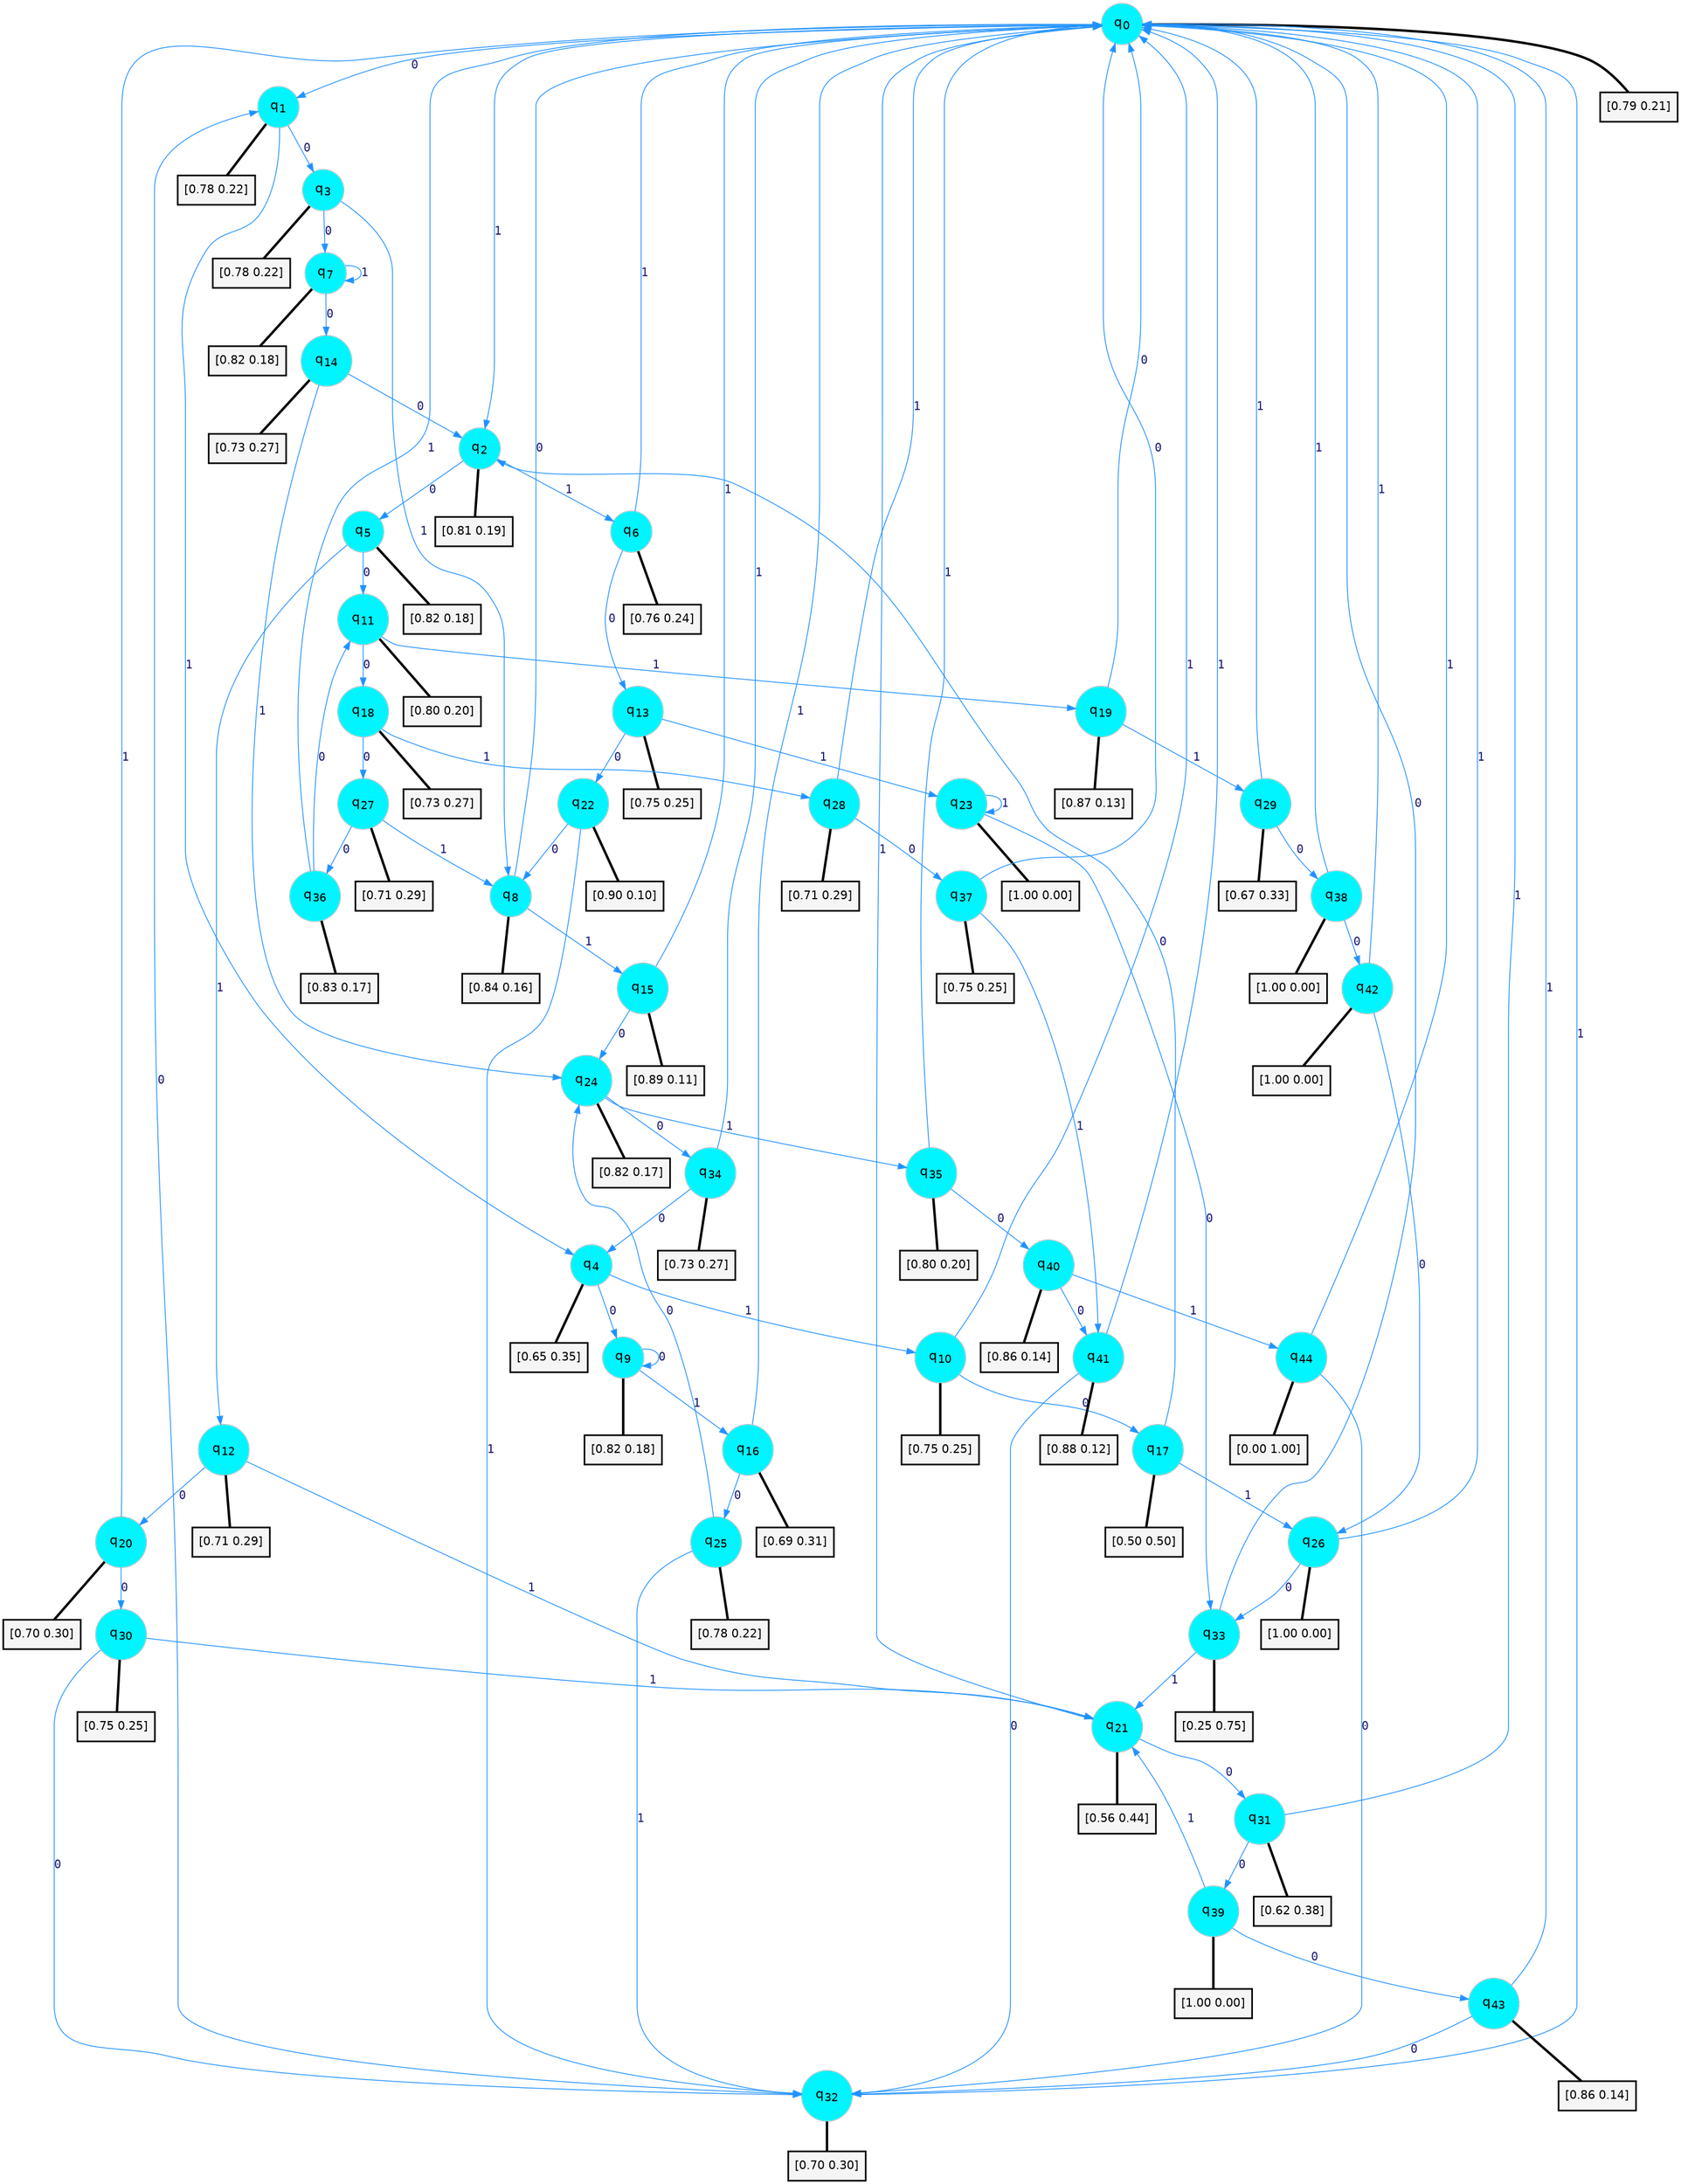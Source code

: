 digraph G {
graph [
bgcolor=transparent, dpi=300, rankdir=TD, size="40,25"];
node [
color=gray, fillcolor=turquoise1, fontcolor=black, fontname=Helvetica, fontsize=16, fontweight=bold, shape=circle, style=filled];
edge [
arrowsize=1, color=dodgerblue1, fontcolor=midnightblue, fontname=courier, fontweight=bold, penwidth=1, style=solid, weight=20];
0[label=<q<SUB>0</SUB>>];
1[label=<q<SUB>1</SUB>>];
2[label=<q<SUB>2</SUB>>];
3[label=<q<SUB>3</SUB>>];
4[label=<q<SUB>4</SUB>>];
5[label=<q<SUB>5</SUB>>];
6[label=<q<SUB>6</SUB>>];
7[label=<q<SUB>7</SUB>>];
8[label=<q<SUB>8</SUB>>];
9[label=<q<SUB>9</SUB>>];
10[label=<q<SUB>10</SUB>>];
11[label=<q<SUB>11</SUB>>];
12[label=<q<SUB>12</SUB>>];
13[label=<q<SUB>13</SUB>>];
14[label=<q<SUB>14</SUB>>];
15[label=<q<SUB>15</SUB>>];
16[label=<q<SUB>16</SUB>>];
17[label=<q<SUB>17</SUB>>];
18[label=<q<SUB>18</SUB>>];
19[label=<q<SUB>19</SUB>>];
20[label=<q<SUB>20</SUB>>];
21[label=<q<SUB>21</SUB>>];
22[label=<q<SUB>22</SUB>>];
23[label=<q<SUB>23</SUB>>];
24[label=<q<SUB>24</SUB>>];
25[label=<q<SUB>25</SUB>>];
26[label=<q<SUB>26</SUB>>];
27[label=<q<SUB>27</SUB>>];
28[label=<q<SUB>28</SUB>>];
29[label=<q<SUB>29</SUB>>];
30[label=<q<SUB>30</SUB>>];
31[label=<q<SUB>31</SUB>>];
32[label=<q<SUB>32</SUB>>];
33[label=<q<SUB>33</SUB>>];
34[label=<q<SUB>34</SUB>>];
35[label=<q<SUB>35</SUB>>];
36[label=<q<SUB>36</SUB>>];
37[label=<q<SUB>37</SUB>>];
38[label=<q<SUB>38</SUB>>];
39[label=<q<SUB>39</SUB>>];
40[label=<q<SUB>40</SUB>>];
41[label=<q<SUB>41</SUB>>];
42[label=<q<SUB>42</SUB>>];
43[label=<q<SUB>43</SUB>>];
44[label=<q<SUB>44</SUB>>];
45[label="[0.79 0.21]", shape=box,fontcolor=black, fontname=Helvetica, fontsize=14, penwidth=2, fillcolor=whitesmoke,color=black];
46[label="[0.78 0.22]", shape=box,fontcolor=black, fontname=Helvetica, fontsize=14, penwidth=2, fillcolor=whitesmoke,color=black];
47[label="[0.81 0.19]", shape=box,fontcolor=black, fontname=Helvetica, fontsize=14, penwidth=2, fillcolor=whitesmoke,color=black];
48[label="[0.78 0.22]", shape=box,fontcolor=black, fontname=Helvetica, fontsize=14, penwidth=2, fillcolor=whitesmoke,color=black];
49[label="[0.65 0.35]", shape=box,fontcolor=black, fontname=Helvetica, fontsize=14, penwidth=2, fillcolor=whitesmoke,color=black];
50[label="[0.82 0.18]", shape=box,fontcolor=black, fontname=Helvetica, fontsize=14, penwidth=2, fillcolor=whitesmoke,color=black];
51[label="[0.76 0.24]", shape=box,fontcolor=black, fontname=Helvetica, fontsize=14, penwidth=2, fillcolor=whitesmoke,color=black];
52[label="[0.82 0.18]", shape=box,fontcolor=black, fontname=Helvetica, fontsize=14, penwidth=2, fillcolor=whitesmoke,color=black];
53[label="[0.84 0.16]", shape=box,fontcolor=black, fontname=Helvetica, fontsize=14, penwidth=2, fillcolor=whitesmoke,color=black];
54[label="[0.82 0.18]", shape=box,fontcolor=black, fontname=Helvetica, fontsize=14, penwidth=2, fillcolor=whitesmoke,color=black];
55[label="[0.75 0.25]", shape=box,fontcolor=black, fontname=Helvetica, fontsize=14, penwidth=2, fillcolor=whitesmoke,color=black];
56[label="[0.80 0.20]", shape=box,fontcolor=black, fontname=Helvetica, fontsize=14, penwidth=2, fillcolor=whitesmoke,color=black];
57[label="[0.71 0.29]", shape=box,fontcolor=black, fontname=Helvetica, fontsize=14, penwidth=2, fillcolor=whitesmoke,color=black];
58[label="[0.75 0.25]", shape=box,fontcolor=black, fontname=Helvetica, fontsize=14, penwidth=2, fillcolor=whitesmoke,color=black];
59[label="[0.73 0.27]", shape=box,fontcolor=black, fontname=Helvetica, fontsize=14, penwidth=2, fillcolor=whitesmoke,color=black];
60[label="[0.89 0.11]", shape=box,fontcolor=black, fontname=Helvetica, fontsize=14, penwidth=2, fillcolor=whitesmoke,color=black];
61[label="[0.69 0.31]", shape=box,fontcolor=black, fontname=Helvetica, fontsize=14, penwidth=2, fillcolor=whitesmoke,color=black];
62[label="[0.50 0.50]", shape=box,fontcolor=black, fontname=Helvetica, fontsize=14, penwidth=2, fillcolor=whitesmoke,color=black];
63[label="[0.73 0.27]", shape=box,fontcolor=black, fontname=Helvetica, fontsize=14, penwidth=2, fillcolor=whitesmoke,color=black];
64[label="[0.87 0.13]", shape=box,fontcolor=black, fontname=Helvetica, fontsize=14, penwidth=2, fillcolor=whitesmoke,color=black];
65[label="[0.70 0.30]", shape=box,fontcolor=black, fontname=Helvetica, fontsize=14, penwidth=2, fillcolor=whitesmoke,color=black];
66[label="[0.56 0.44]", shape=box,fontcolor=black, fontname=Helvetica, fontsize=14, penwidth=2, fillcolor=whitesmoke,color=black];
67[label="[0.90 0.10]", shape=box,fontcolor=black, fontname=Helvetica, fontsize=14, penwidth=2, fillcolor=whitesmoke,color=black];
68[label="[1.00 0.00]", shape=box,fontcolor=black, fontname=Helvetica, fontsize=14, penwidth=2, fillcolor=whitesmoke,color=black];
69[label="[0.82 0.17]", shape=box,fontcolor=black, fontname=Helvetica, fontsize=14, penwidth=2, fillcolor=whitesmoke,color=black];
70[label="[0.78 0.22]", shape=box,fontcolor=black, fontname=Helvetica, fontsize=14, penwidth=2, fillcolor=whitesmoke,color=black];
71[label="[1.00 0.00]", shape=box,fontcolor=black, fontname=Helvetica, fontsize=14, penwidth=2, fillcolor=whitesmoke,color=black];
72[label="[0.71 0.29]", shape=box,fontcolor=black, fontname=Helvetica, fontsize=14, penwidth=2, fillcolor=whitesmoke,color=black];
73[label="[0.71 0.29]", shape=box,fontcolor=black, fontname=Helvetica, fontsize=14, penwidth=2, fillcolor=whitesmoke,color=black];
74[label="[0.67 0.33]", shape=box,fontcolor=black, fontname=Helvetica, fontsize=14, penwidth=2, fillcolor=whitesmoke,color=black];
75[label="[0.75 0.25]", shape=box,fontcolor=black, fontname=Helvetica, fontsize=14, penwidth=2, fillcolor=whitesmoke,color=black];
76[label="[0.62 0.38]", shape=box,fontcolor=black, fontname=Helvetica, fontsize=14, penwidth=2, fillcolor=whitesmoke,color=black];
77[label="[0.70 0.30]", shape=box,fontcolor=black, fontname=Helvetica, fontsize=14, penwidth=2, fillcolor=whitesmoke,color=black];
78[label="[0.25 0.75]", shape=box,fontcolor=black, fontname=Helvetica, fontsize=14, penwidth=2, fillcolor=whitesmoke,color=black];
79[label="[0.73 0.27]", shape=box,fontcolor=black, fontname=Helvetica, fontsize=14, penwidth=2, fillcolor=whitesmoke,color=black];
80[label="[0.80 0.20]", shape=box,fontcolor=black, fontname=Helvetica, fontsize=14, penwidth=2, fillcolor=whitesmoke,color=black];
81[label="[0.83 0.17]", shape=box,fontcolor=black, fontname=Helvetica, fontsize=14, penwidth=2, fillcolor=whitesmoke,color=black];
82[label="[0.75 0.25]", shape=box,fontcolor=black, fontname=Helvetica, fontsize=14, penwidth=2, fillcolor=whitesmoke,color=black];
83[label="[1.00 0.00]", shape=box,fontcolor=black, fontname=Helvetica, fontsize=14, penwidth=2, fillcolor=whitesmoke,color=black];
84[label="[1.00 0.00]", shape=box,fontcolor=black, fontname=Helvetica, fontsize=14, penwidth=2, fillcolor=whitesmoke,color=black];
85[label="[0.86 0.14]", shape=box,fontcolor=black, fontname=Helvetica, fontsize=14, penwidth=2, fillcolor=whitesmoke,color=black];
86[label="[0.88 0.12]", shape=box,fontcolor=black, fontname=Helvetica, fontsize=14, penwidth=2, fillcolor=whitesmoke,color=black];
87[label="[1.00 0.00]", shape=box,fontcolor=black, fontname=Helvetica, fontsize=14, penwidth=2, fillcolor=whitesmoke,color=black];
88[label="[0.86 0.14]", shape=box,fontcolor=black, fontname=Helvetica, fontsize=14, penwidth=2, fillcolor=whitesmoke,color=black];
89[label="[0.00 1.00]", shape=box,fontcolor=black, fontname=Helvetica, fontsize=14, penwidth=2, fillcolor=whitesmoke,color=black];
0->1 [label=0];
0->2 [label=1];
0->45 [arrowhead=none, penwidth=3,color=black];
1->3 [label=0];
1->4 [label=1];
1->46 [arrowhead=none, penwidth=3,color=black];
2->5 [label=0];
2->6 [label=1];
2->47 [arrowhead=none, penwidth=3,color=black];
3->7 [label=0];
3->8 [label=1];
3->48 [arrowhead=none, penwidth=3,color=black];
4->9 [label=0];
4->10 [label=1];
4->49 [arrowhead=none, penwidth=3,color=black];
5->11 [label=0];
5->12 [label=1];
5->50 [arrowhead=none, penwidth=3,color=black];
6->13 [label=0];
6->0 [label=1];
6->51 [arrowhead=none, penwidth=3,color=black];
7->14 [label=0];
7->7 [label=1];
7->52 [arrowhead=none, penwidth=3,color=black];
8->0 [label=0];
8->15 [label=1];
8->53 [arrowhead=none, penwidth=3,color=black];
9->9 [label=0];
9->16 [label=1];
9->54 [arrowhead=none, penwidth=3,color=black];
10->17 [label=0];
10->0 [label=1];
10->55 [arrowhead=none, penwidth=3,color=black];
11->18 [label=0];
11->19 [label=1];
11->56 [arrowhead=none, penwidth=3,color=black];
12->20 [label=0];
12->21 [label=1];
12->57 [arrowhead=none, penwidth=3,color=black];
13->22 [label=0];
13->23 [label=1];
13->58 [arrowhead=none, penwidth=3,color=black];
14->2 [label=0];
14->24 [label=1];
14->59 [arrowhead=none, penwidth=3,color=black];
15->24 [label=0];
15->0 [label=1];
15->60 [arrowhead=none, penwidth=3,color=black];
16->25 [label=0];
16->0 [label=1];
16->61 [arrowhead=none, penwidth=3,color=black];
17->2 [label=0];
17->26 [label=1];
17->62 [arrowhead=none, penwidth=3,color=black];
18->27 [label=0];
18->28 [label=1];
18->63 [arrowhead=none, penwidth=3,color=black];
19->0 [label=0];
19->29 [label=1];
19->64 [arrowhead=none, penwidth=3,color=black];
20->30 [label=0];
20->0 [label=1];
20->65 [arrowhead=none, penwidth=3,color=black];
21->31 [label=0];
21->0 [label=1];
21->66 [arrowhead=none, penwidth=3,color=black];
22->8 [label=0];
22->32 [label=1];
22->67 [arrowhead=none, penwidth=3,color=black];
23->33 [label=0];
23->23 [label=1];
23->68 [arrowhead=none, penwidth=3,color=black];
24->34 [label=0];
24->35 [label=1];
24->69 [arrowhead=none, penwidth=3,color=black];
25->24 [label=0];
25->32 [label=1];
25->70 [arrowhead=none, penwidth=3,color=black];
26->33 [label=0];
26->0 [label=1];
26->71 [arrowhead=none, penwidth=3,color=black];
27->36 [label=0];
27->8 [label=1];
27->72 [arrowhead=none, penwidth=3,color=black];
28->37 [label=0];
28->0 [label=1];
28->73 [arrowhead=none, penwidth=3,color=black];
29->38 [label=0];
29->0 [label=1];
29->74 [arrowhead=none, penwidth=3,color=black];
30->32 [label=0];
30->21 [label=1];
30->75 [arrowhead=none, penwidth=3,color=black];
31->39 [label=0];
31->0 [label=1];
31->76 [arrowhead=none, penwidth=3,color=black];
32->1 [label=0];
32->0 [label=1];
32->77 [arrowhead=none, penwidth=3,color=black];
33->0 [label=0];
33->21 [label=1];
33->78 [arrowhead=none, penwidth=3,color=black];
34->4 [label=0];
34->0 [label=1];
34->79 [arrowhead=none, penwidth=3,color=black];
35->40 [label=0];
35->0 [label=1];
35->80 [arrowhead=none, penwidth=3,color=black];
36->11 [label=0];
36->0 [label=1];
36->81 [arrowhead=none, penwidth=3,color=black];
37->0 [label=0];
37->41 [label=1];
37->82 [arrowhead=none, penwidth=3,color=black];
38->42 [label=0];
38->0 [label=1];
38->83 [arrowhead=none, penwidth=3,color=black];
39->43 [label=0];
39->21 [label=1];
39->84 [arrowhead=none, penwidth=3,color=black];
40->41 [label=0];
40->44 [label=1];
40->85 [arrowhead=none, penwidth=3,color=black];
41->32 [label=0];
41->0 [label=1];
41->86 [arrowhead=none, penwidth=3,color=black];
42->26 [label=0];
42->0 [label=1];
42->87 [arrowhead=none, penwidth=3,color=black];
43->32 [label=0];
43->0 [label=1];
43->88 [arrowhead=none, penwidth=3,color=black];
44->32 [label=0];
44->0 [label=1];
44->89 [arrowhead=none, penwidth=3,color=black];
}
